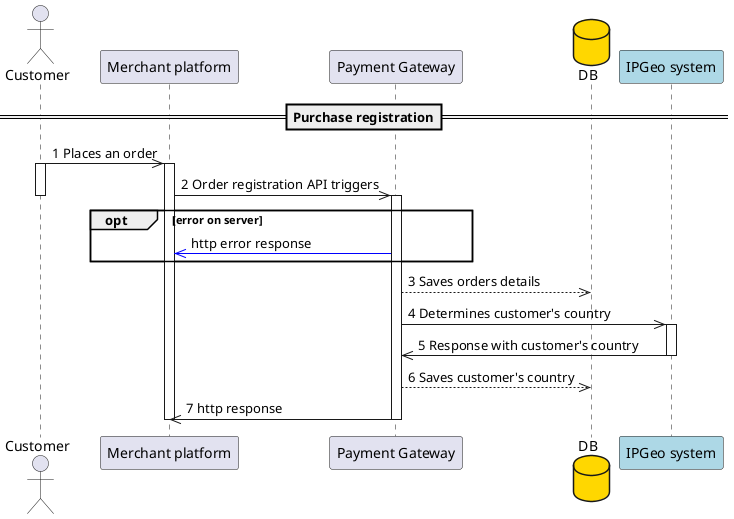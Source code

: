 @startuml

@startuml

actor "Customer" as A
participant "Merchant platform" as B
participant "Payment Gateway" as C
database DB  #gold
participant "IPGeo system" as D #lightblue


==Purchase registration==
"A" ->> "B": 1 Places an order
Activate A
Activate B
"B" ->> "C": 2 Order registration API triggers
Deactivate A
Activate C
opt error on server
"B" <<-[#blue] "C": http error response
end

"DB" <<-- "C": 3 Saves orders details
"C" ->> "D": 4 Determines customer's country
Activate D
"C" <<- "D": 5 Response with customer's country
Deactivate D
"DB" <<-- "C": 6 Saves customer's country
"B" <<- "C": 7 http response
Deactivate C
Deactivate B

@enduml

